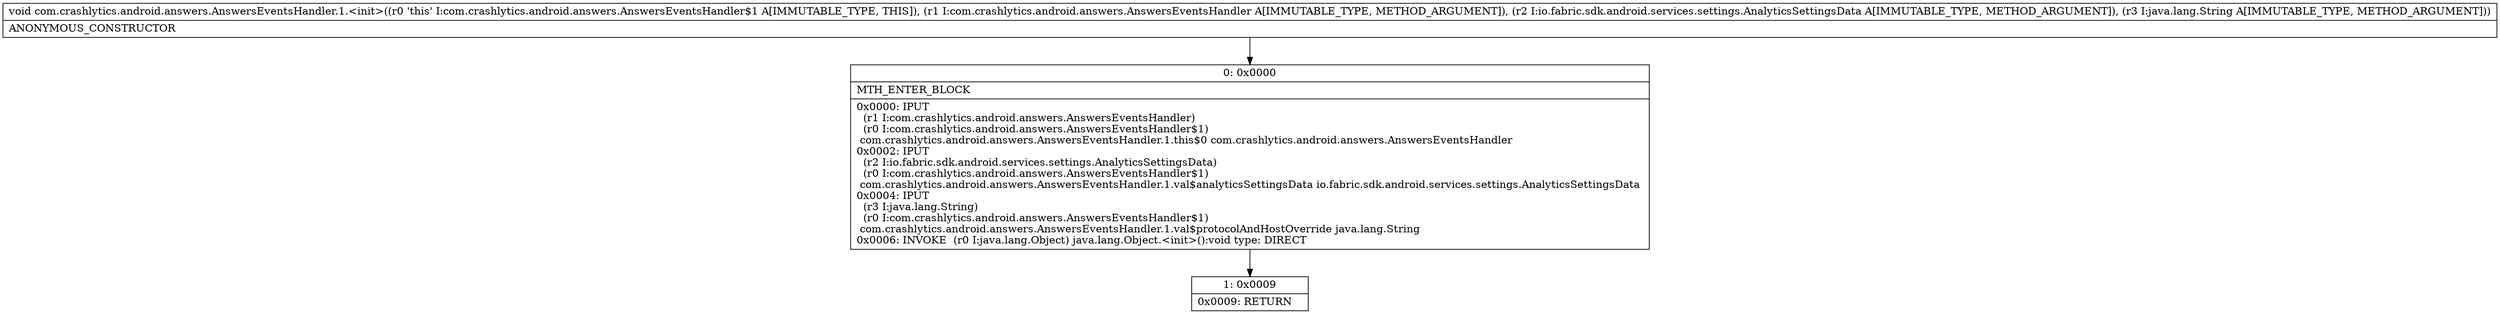 digraph "CFG forcom.crashlytics.android.answers.AnswersEventsHandler.1.\<init\>(Lcom\/crashlytics\/android\/answers\/AnswersEventsHandler;Lio\/fabric\/sdk\/android\/services\/settings\/AnalyticsSettingsData;Ljava\/lang\/String;)V" {
Node_0 [shape=record,label="{0\:\ 0x0000|MTH_ENTER_BLOCK\l|0x0000: IPUT  \l  (r1 I:com.crashlytics.android.answers.AnswersEventsHandler)\l  (r0 I:com.crashlytics.android.answers.AnswersEventsHandler$1)\l com.crashlytics.android.answers.AnswersEventsHandler.1.this$0 com.crashlytics.android.answers.AnswersEventsHandler \l0x0002: IPUT  \l  (r2 I:io.fabric.sdk.android.services.settings.AnalyticsSettingsData)\l  (r0 I:com.crashlytics.android.answers.AnswersEventsHandler$1)\l com.crashlytics.android.answers.AnswersEventsHandler.1.val$analyticsSettingsData io.fabric.sdk.android.services.settings.AnalyticsSettingsData \l0x0004: IPUT  \l  (r3 I:java.lang.String)\l  (r0 I:com.crashlytics.android.answers.AnswersEventsHandler$1)\l com.crashlytics.android.answers.AnswersEventsHandler.1.val$protocolAndHostOverride java.lang.String \l0x0006: INVOKE  (r0 I:java.lang.Object) java.lang.Object.\<init\>():void type: DIRECT \l}"];
Node_1 [shape=record,label="{1\:\ 0x0009|0x0009: RETURN   \l}"];
MethodNode[shape=record,label="{void com.crashlytics.android.answers.AnswersEventsHandler.1.\<init\>((r0 'this' I:com.crashlytics.android.answers.AnswersEventsHandler$1 A[IMMUTABLE_TYPE, THIS]), (r1 I:com.crashlytics.android.answers.AnswersEventsHandler A[IMMUTABLE_TYPE, METHOD_ARGUMENT]), (r2 I:io.fabric.sdk.android.services.settings.AnalyticsSettingsData A[IMMUTABLE_TYPE, METHOD_ARGUMENT]), (r3 I:java.lang.String A[IMMUTABLE_TYPE, METHOD_ARGUMENT]))  | ANONYMOUS_CONSTRUCTOR\l}"];
MethodNode -> Node_0;
Node_0 -> Node_1;
}

